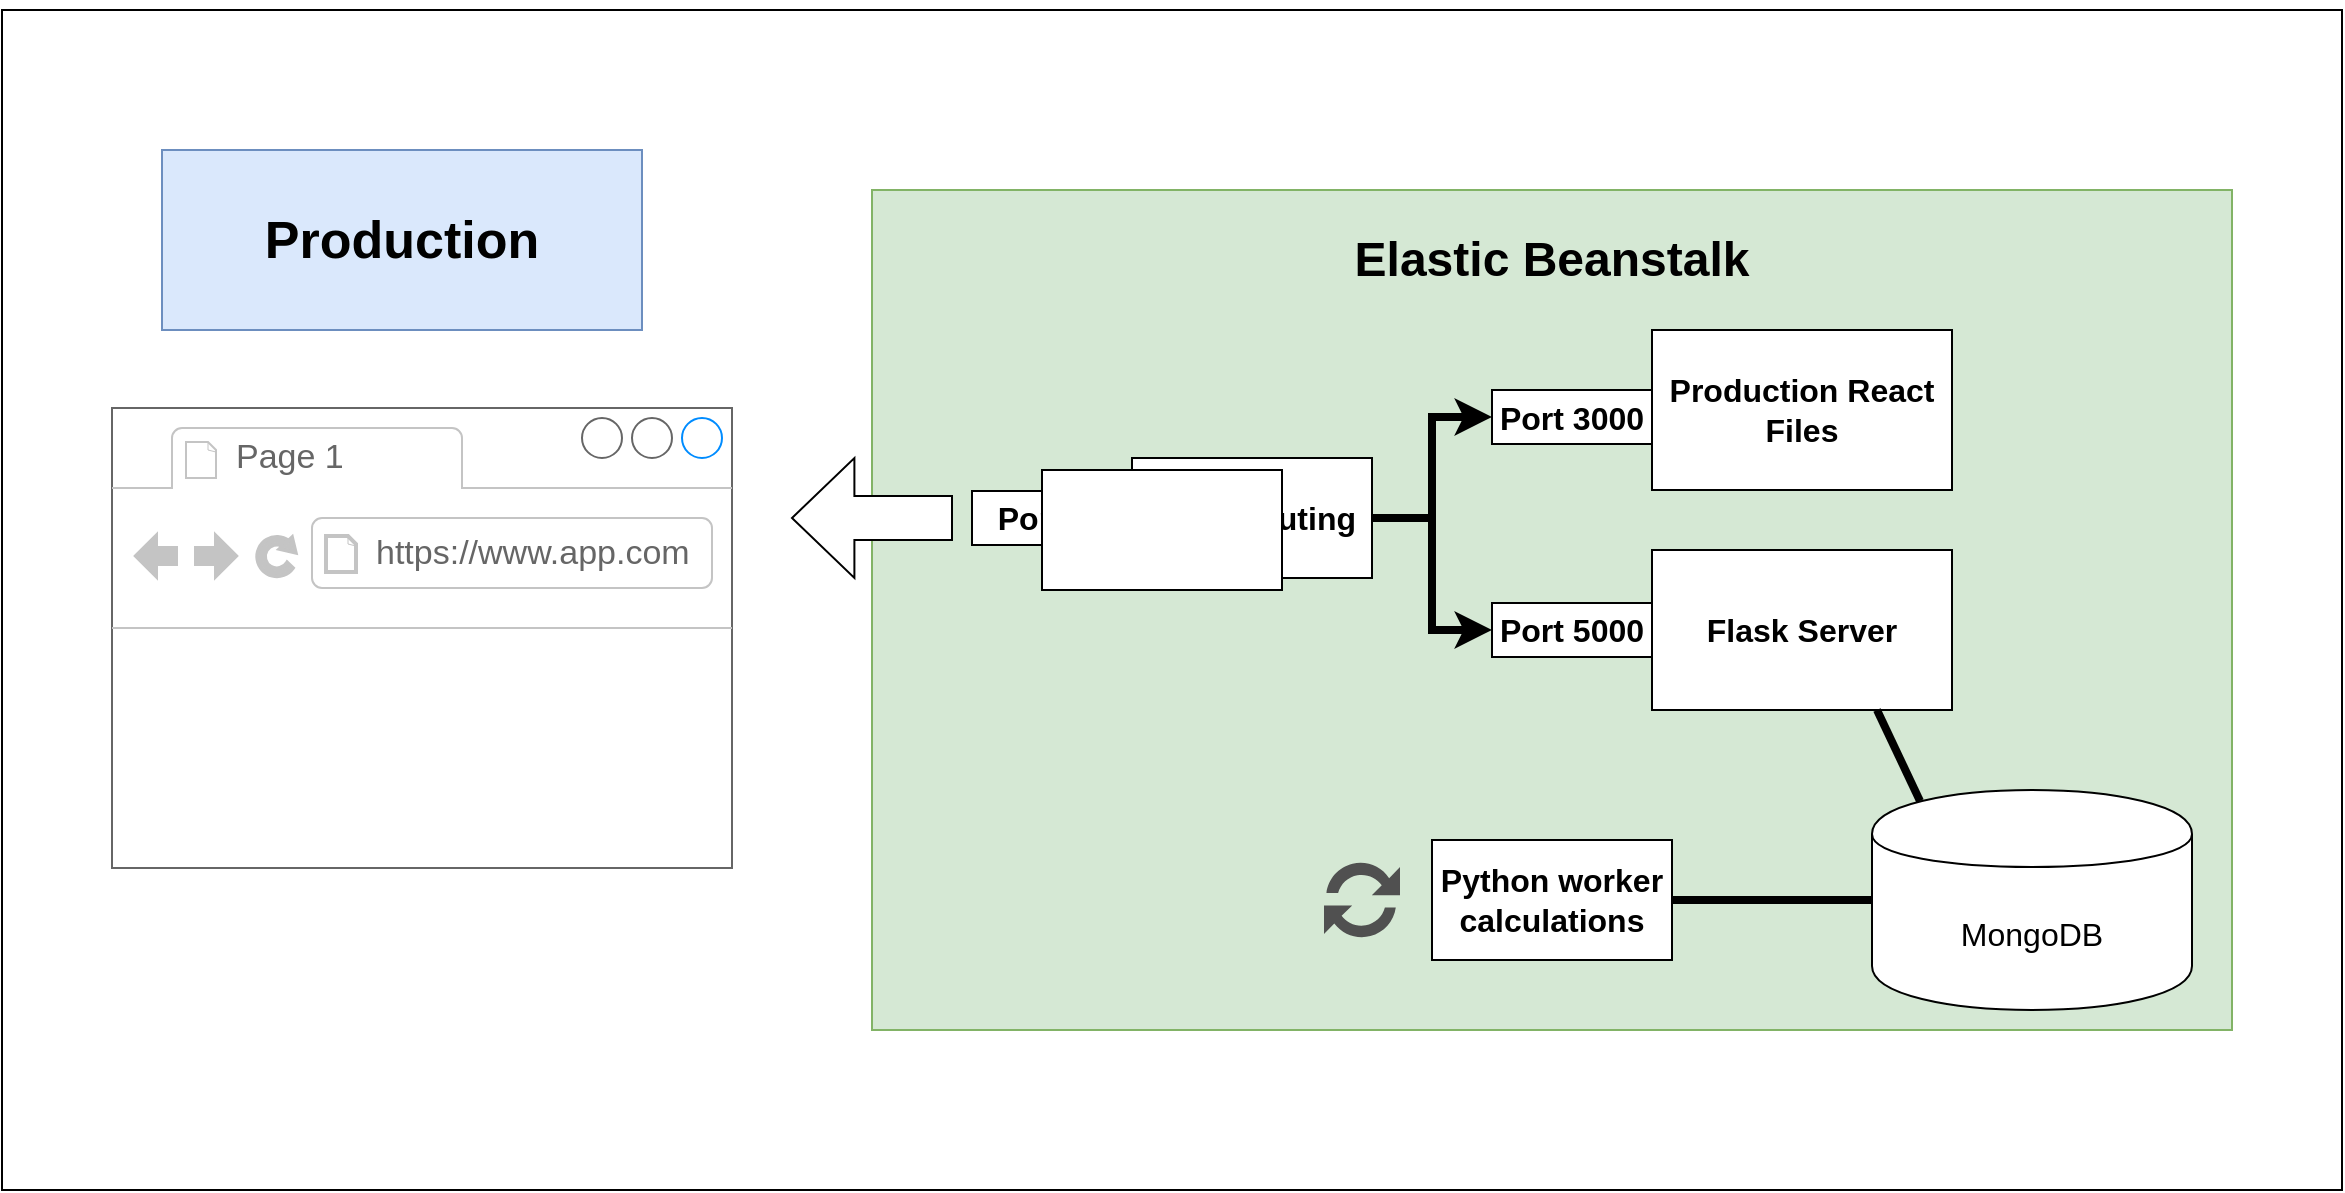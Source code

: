 <mxfile version="12.8.5" type="device"><diagram name="Page-1" id="f1b7ffb7-ca1e-a977-7cf5-a751b3c06c05"><mxGraphModel dx="1422" dy="1508" grid="1" gridSize="10" guides="1" tooltips="1" connect="1" arrows="1" fold="1" page="1" pageScale="1" pageWidth="1169" pageHeight="827" background="#ffffff" math="0" shadow="0"><root><mxCell id="0"/><mxCell id="1" parent="0"/><mxCell id="Kzl3_GmxR7GYYwMu6lwz-85" value="" style="rounded=0;whiteSpace=wrap;html=1;fontFamily=Helvetica;fontSize=16;fontColor=#000000;align=center;" vertex="1" parent="1"><mxGeometry y="-20" width="1170" height="590" as="geometry"/></mxCell><mxCell id="Kzl3_GmxR7GYYwMu6lwz-61" value="" style="strokeWidth=1;shadow=0;dashed=0;align=center;html=1;shape=mxgraph.mockup.containers.browserWindow;rSize=0;strokeColor=#666666;strokeColor2=#008cff;strokeColor3=#c4c4c4;mainText=,;recursiveResize=0;" vertex="1" parent="1"><mxGeometry x="55" y="179" width="310" height="230" as="geometry"/></mxCell><mxCell id="Kzl3_GmxR7GYYwMu6lwz-62" value="Page 1" style="strokeWidth=1;shadow=0;dashed=0;align=center;html=1;shape=mxgraph.mockup.containers.anchor;fontSize=17;fontColor=#666666;align=left;" vertex="1" parent="Kzl3_GmxR7GYYwMu6lwz-61"><mxGeometry x="60" y="12" width="110" height="26" as="geometry"/></mxCell><mxCell id="Kzl3_GmxR7GYYwMu6lwz-63" value="https://www.app.com" style="strokeWidth=1;shadow=0;dashed=0;align=center;html=1;shape=mxgraph.mockup.containers.anchor;rSize=0;fontSize=17;fontColor=#666666;align=left;" vertex="1" parent="Kzl3_GmxR7GYYwMu6lwz-61"><mxGeometry x="130" y="60" width="250" height="26" as="geometry"/></mxCell><mxCell id="Kzl3_GmxR7GYYwMu6lwz-64" value="&lt;br&gt;&lt;br&gt;&lt;br&gt;&lt;br&gt;Elastic Beanstalk&lt;br&gt;" style="rounded=0;fillColor=#d5e8d4;strokeColor=#82b366;align=center;fontSize=24;fontStyle=1;labelPosition=center;verticalLabelPosition=top;verticalAlign=bottom;horizontal=1;html=1;whiteSpace=wrap;fontColor=#000000;spacingTop=0;spacingBottom=0;spacing=-50;" vertex="1" parent="1"><mxGeometry x="435" y="70" width="680" height="420" as="geometry"/></mxCell><mxCell id="Kzl3_GmxR7GYYwMu6lwz-65" value="Production" style="rounded=0;whiteSpace=wrap;html=1;fillColor=#dae8fc;strokeColor=#6c8ebf;fontStyle=1;fontSize=26;fontFamily=Helvetica;" vertex="1" parent="1"><mxGeometry x="80" y="50" width="240" height="90" as="geometry"/></mxCell><mxCell id="Kzl3_GmxR7GYYwMu6lwz-68" value="Production React Files" style="rounded=0;whiteSpace=wrap;html=1;fontFamily=Helvetica;fontSize=16;fontColor=#000000;align=center;fontStyle=1" vertex="1" parent="1"><mxGeometry x="825" y="140" width="150" height="80" as="geometry"/></mxCell><mxCell id="Kzl3_GmxR7GYYwMu6lwz-69" value="Flask Server" style="rounded=0;whiteSpace=wrap;html=1;fontFamily=Helvetica;fontSize=16;fontColor=#000000;align=center;fontStyle=1" vertex="1" parent="1"><mxGeometry x="825" y="250" width="150" height="80" as="geometry"/></mxCell><mxCell id="Kzl3_GmxR7GYYwMu6lwz-70" value="Port 3000" style="rounded=0;whiteSpace=wrap;html=1;fontFamily=Helvetica;fontSize=16;fontColor=#000000;align=center;fontStyle=1" vertex="1" parent="1"><mxGeometry x="745" y="170" width="80" height="27" as="geometry"/></mxCell><mxCell id="Kzl3_GmxR7GYYwMu6lwz-71" value="Port 5000" style="rounded=0;whiteSpace=wrap;html=1;fontFamily=Helvetica;fontSize=16;fontColor=#000000;align=center;fontStyle=1" vertex="1" parent="1"><mxGeometry x="745" y="276.5" width="80" height="27" as="geometry"/></mxCell><mxCell id="Kzl3_GmxR7GYYwMu6lwz-72" value="Nginx routing" style="rounded=0;whiteSpace=wrap;html=1;fontFamily=Helvetica;fontSize=16;fontColor=#000000;align=center;fontStyle=1" vertex="1" parent="1"><mxGeometry x="565" y="204" width="120" height="60" as="geometry"/></mxCell><mxCell id="Kzl3_GmxR7GYYwMu6lwz-73" value="Port 80" style="rounded=0;whiteSpace=wrap;html=1;fontFamily=Helvetica;fontSize=16;fontColor=#000000;align=center;fontStyle=1" vertex="1" parent="1"><mxGeometry x="485" y="220.5" width="80" height="27" as="geometry"/></mxCell><mxCell id="Kzl3_GmxR7GYYwMu6lwz-74" value="" style="endArrow=classic;html=1;fontFamily=Helvetica;fontSize=16;fontColor=#000000;exitX=1;exitY=0.5;exitDx=0;exitDy=0;entryX=0;entryY=0.5;entryDx=0;entryDy=0;edgeStyle=orthogonalEdgeStyle;rounded=0;strokeWidth=4;" edge="1" parent="1" source="Kzl3_GmxR7GYYwMu6lwz-72" target="Kzl3_GmxR7GYYwMu6lwz-70"><mxGeometry width="50" height="50" relative="1" as="geometry"><mxPoint x="375" y="190" as="sourcePoint"/><mxPoint x="425" y="140" as="targetPoint"/></mxGeometry></mxCell><mxCell id="Kzl3_GmxR7GYYwMu6lwz-75" value="" style="endArrow=classic;html=1;fontFamily=Helvetica;fontSize=16;fontColor=#000000;exitX=1;exitY=0.5;exitDx=0;exitDy=0;entryX=0;entryY=0.5;entryDx=0;entryDy=0;edgeStyle=orthogonalEdgeStyle;elbow=vertical;rounded=0;strokeWidth=4;" edge="1" parent="1" source="Kzl3_GmxR7GYYwMu6lwz-72" target="Kzl3_GmxR7GYYwMu6lwz-71"><mxGeometry width="50" height="50" relative="1" as="geometry"><mxPoint x="695" y="244" as="sourcePoint"/><mxPoint x="755" y="193.5" as="targetPoint"/></mxGeometry></mxCell><mxCell id="Kzl3_GmxR7GYYwMu6lwz-77" value="MongoDB&lt;br&gt;" style="shape=cylinder;whiteSpace=wrap;html=1;boundedLbl=1;backgroundOutline=1;rounded=0;fontFamily=Helvetica;fontSize=16;fontColor=#000000;align=center;" vertex="1" parent="1"><mxGeometry x="935" y="370" width="160" height="110" as="geometry"/></mxCell><mxCell id="Kzl3_GmxR7GYYwMu6lwz-78" value="Python worker&lt;br style=&quot;font-size: 16px;&quot;&gt;calculations" style="rounded=0;whiteSpace=wrap;html=1;fontFamily=Helvetica;fontSize=16;fontColor=#000000;align=center;fontStyle=1" vertex="1" parent="1"><mxGeometry x="715" y="395" width="120" height="60" as="geometry"/></mxCell><mxCell id="Kzl3_GmxR7GYYwMu6lwz-79" value="" style="shape=singleArrow;direction=west;whiteSpace=wrap;html=1;rounded=0;fontFamily=Helvetica;fontSize=16;fontColor=#000000;align=center;arrowWidth=0.367;arrowSize=0.39;" vertex="1" parent="1"><mxGeometry x="395" y="204" width="80" height="60" as="geometry"/></mxCell><mxCell id="Kzl3_GmxR7GYYwMu6lwz-80" value="" style="endArrow=none;html=1;strokeWidth=4;fontFamily=Helvetica;fontSize=16;fontColor=#000000;entryX=0;entryY=0.5;entryDx=0;entryDy=0;exitX=1;exitY=0.5;exitDx=0;exitDy=0;" edge="1" parent="1" source="Kzl3_GmxR7GYYwMu6lwz-78" target="Kzl3_GmxR7GYYwMu6lwz-77"><mxGeometry width="50" height="50" relative="1" as="geometry"><mxPoint x="435" y="410" as="sourcePoint"/><mxPoint x="485" y="360" as="targetPoint"/></mxGeometry></mxCell><mxCell id="Kzl3_GmxR7GYYwMu6lwz-81" value="" style="endArrow=none;html=1;strokeWidth=4;fontFamily=Helvetica;fontSize=16;fontColor=#000000;entryX=0.15;entryY=0.05;entryDx=0;entryDy=0;entryPerimeter=0;exitX=0.75;exitY=1;exitDx=0;exitDy=0;" edge="1" parent="1" source="Kzl3_GmxR7GYYwMu6lwz-69" target="Kzl3_GmxR7GYYwMu6lwz-77"><mxGeometry width="50" height="50" relative="1" as="geometry"><mxPoint x="435" y="410" as="sourcePoint"/><mxPoint x="485" y="360" as="targetPoint"/></mxGeometry></mxCell><mxCell id="Kzl3_GmxR7GYYwMu6lwz-83" value="" style="pointerEvents=1;shadow=0;dashed=0;html=1;strokeColor=none;labelPosition=center;verticalLabelPosition=bottom;verticalAlign=top;align=center;fillColor=#505050;shape=mxgraph.mscae.intune.update;rounded=0;fontFamily=Helvetica;fontSize=16;fontColor=#000000;" vertex="1" parent="1"><mxGeometry x="661" y="405.2" width="38" height="39.59" as="geometry"/></mxCell><mxCell id="Kzl3_GmxR7GYYwMu6lwz-84" value="" style="rounded=0;whiteSpace=wrap;html=1;fontFamily=Helvetica;fontSize=16;fontColor=#000000;align=center;" vertex="1" parent="1"><mxGeometry x="520" y="210" width="120" height="60" as="geometry"/></mxCell></root></mxGraphModel></diagram></mxfile>